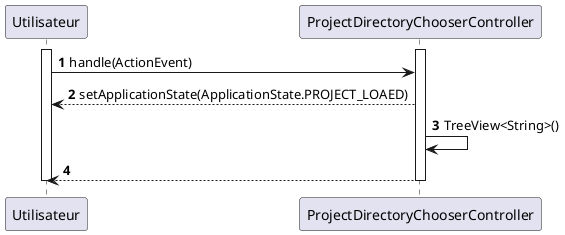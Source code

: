 @startuml

autonumber

participant "Utilisateur" as user
participant "ProjectDirectoryChooserController" as pdc
activate pdc
activate user
user -> pdc : handle(ActionEvent)
pdc --> user : setApplicationState(ApplicationState.PROJECT_LOAED)

pdc -> pdc : TreeView<String>()
pdc --> user
deactivate pdc
deactivate user


@enduml
